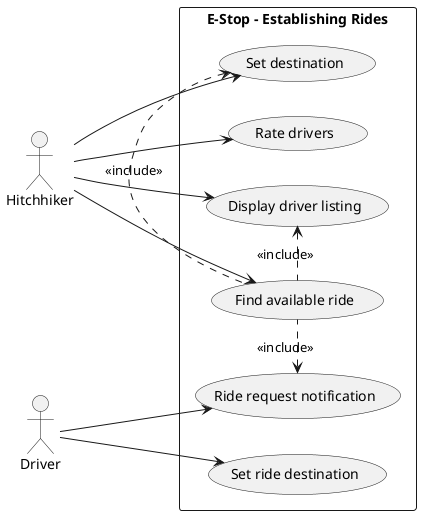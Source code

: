 @startuml
left to right direction
actor "Hitchhiker" as AC_H
actor "Driver" as AC_D
rectangle "E-Stop - Establishing Rides" {
    usecase "Display driver listing" as UC_DDL
    usecase "Find available ride" as UC_FAR
    usecase "Set destination" as UC_SD
    usecase "Set ride destination" as UC_SRD
    usecase "Ride request notification" as UC_RRN
    usecase "Rate drivers" as UC_RD
}
UC_FAR .l.> UC_DDL : <<include>>
UC_FAR .l.> UC_SD : <<include>>
UC_FAR .l.> UC_RRN : <<include>>
AC_H --> UC_DDL
AC_H --> UC_FAR
AC_H --> UC_SD
AC_D --> UC_SRD
AC_D --> UC_RRN
AC_H --> UC_RD
@enduml
